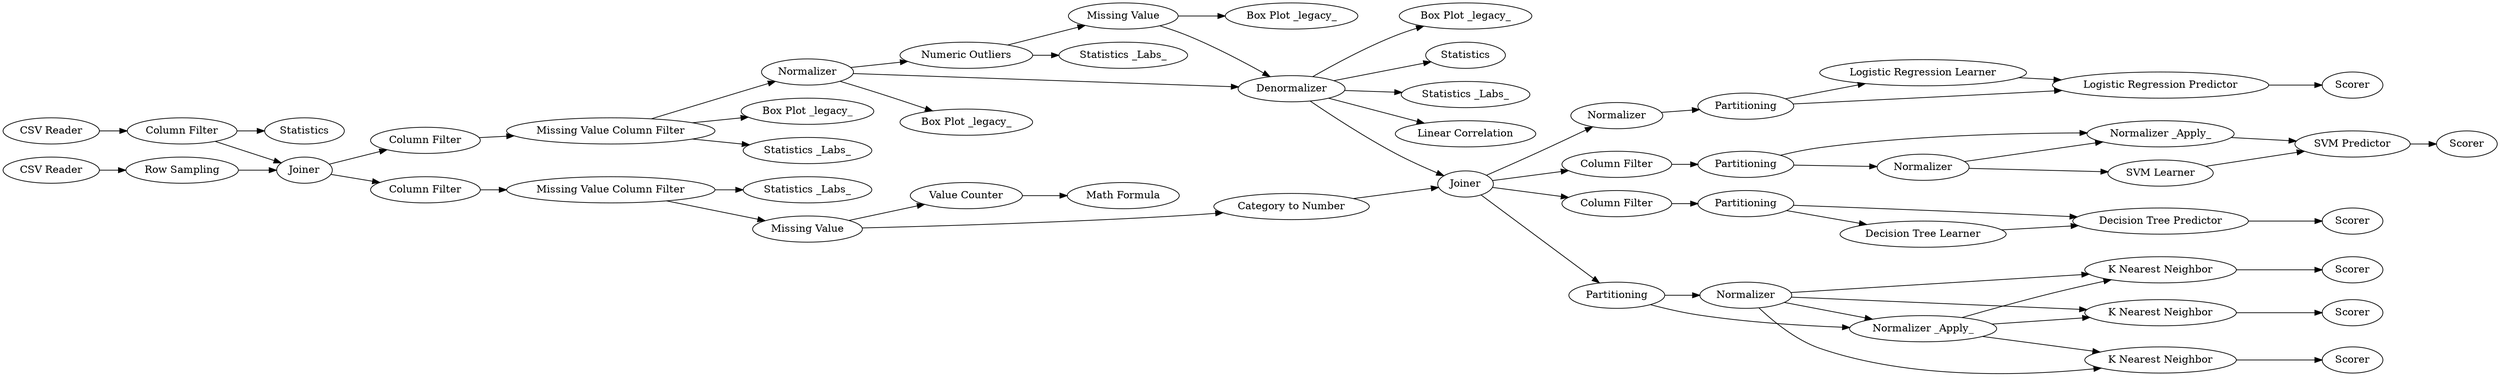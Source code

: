 digraph {
	42 -> 52
	39 -> 103
	37 -> 101
	108 -> 109
	65 -> 66
	107 -> 83
	46 -> 96
	105 -> 84
	111 -> 118
	38 -> 40
	63 -> 64
	2 -> 4
	36 -> 114
	37 -> 115
	106 -> 87
	68 -> 70
	87 -> 88
	63 -> 68
	41 -> 116
	41 -> 39
	45 -> 41
	56 -> 108
	58 -> 48
	64 -> 68
	40 -> 42
	50 -> 51
	46 -> 42
	1 -> 2
	42 -> 107
	46 -> 104
	91 -> 92
	61 -> 64
	39 -> 46
	48 -> 49
	48 -> 50
	63 -> 65
	46 -> 95
	111 -> 4
	84 -> 87
	61 -> 63
	4 -> 34
	83 -> 105
	42 -> 58
	45 -> 46
	64 -> 65
	4 -> 35
	3 -> 111
	109 -> 110
	67 -> 69
	42 -> 61
	49 -> 50
	83 -> 106
	105 -> 106
	63 -> 67
	46 -> 117
	34 -> 36
	36 -> 38
	35 -> 37
	52 -> 56
	38 -> 91
	64 -> 67
	37 -> 45
	45 -> 102
	56 -> 109
	91 [label="Value Counter"]
	103 [label="Box Plot _legacy_"]
	52 [label=Normalizer]
	58 [label="Column Filter"]
	108 [label="Logistic Regression Learner"]
	105 [label=Normalizer]
	3 [label="CSV Reader"]
	64 [label="Normalizer _Apply_"]
	92 [label="Math Formula"]
	49 [label="Decision Tree Learner"]
	84 [label="SVM Learner"]
	41 [label="Numeric Outliers"]
	51 [label=Scorer]
	56 [label=Partitioning]
	109 [label="Logistic Regression Predictor"]
	114 [label="Statistics _Labs_"]
	110 [label=Scorer]
	48 [label=Partitioning]
	50 [label="Decision Tree Predictor"]
	1 [label="CSV Reader"]
	42 [label=Joiner]
	115 [label="Statistics _Labs_"]
	68 [label="K Nearest Neighbor"]
	87 [label="SVM Predictor"]
	67 [label="K Nearest Neighbor"]
	4 [label=Joiner]
	101 [label="Box Plot _legacy_"]
	61 [label=Partitioning]
	63 [label=Normalizer]
	37 [label="Missing Value Column Filter"]
	106 [label="Normalizer _Apply_"]
	117 [label="Statistics _Labs_"]
	83 [label=Partitioning]
	38 [label="Missing Value"]
	107 [label="Column Filter"]
	96 [label="Linear Correlation"]
	35 [label="Column Filter"]
	102 [label="Box Plot _legacy_"]
	34 [label="Column Filter"]
	104 [label="Box Plot _legacy_"]
	66 [label=Scorer]
	70 [label=Scorer]
	65 [label="K Nearest Neighbor"]
	36 [label="Missing Value Column Filter"]
	69 [label=Scorer]
	46 [label=Denormalizer]
	116 [label="Statistics _Labs_"]
	88 [label=Scorer]
	118 [label=Statistics]
	40 [label="Category to Number"]
	111 [label="Column Filter"]
	39 [label="Missing Value"]
	95 [label=Statistics]
	2 [label="Row Sampling"]
	45 [label=Normalizer]
	rankdir=LR
}
